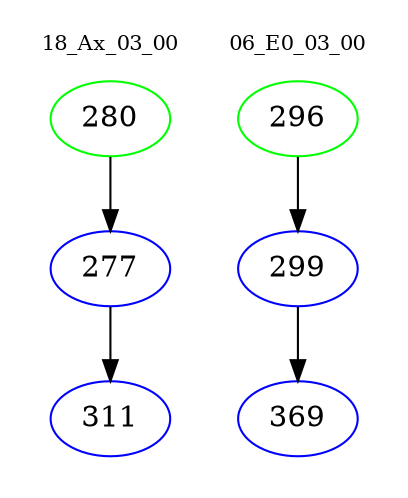digraph{
subgraph cluster_0 {
color = white
label = "18_Ax_03_00";
fontsize=10;
T0_280 [label="280", color="green"]
T0_280 -> T0_277 [color="black"]
T0_277 [label="277", color="blue"]
T0_277 -> T0_311 [color="black"]
T0_311 [label="311", color="blue"]
}
subgraph cluster_1 {
color = white
label = "06_E0_03_00";
fontsize=10;
T1_296 [label="296", color="green"]
T1_296 -> T1_299 [color="black"]
T1_299 [label="299", color="blue"]
T1_299 -> T1_369 [color="black"]
T1_369 [label="369", color="blue"]
}
}
